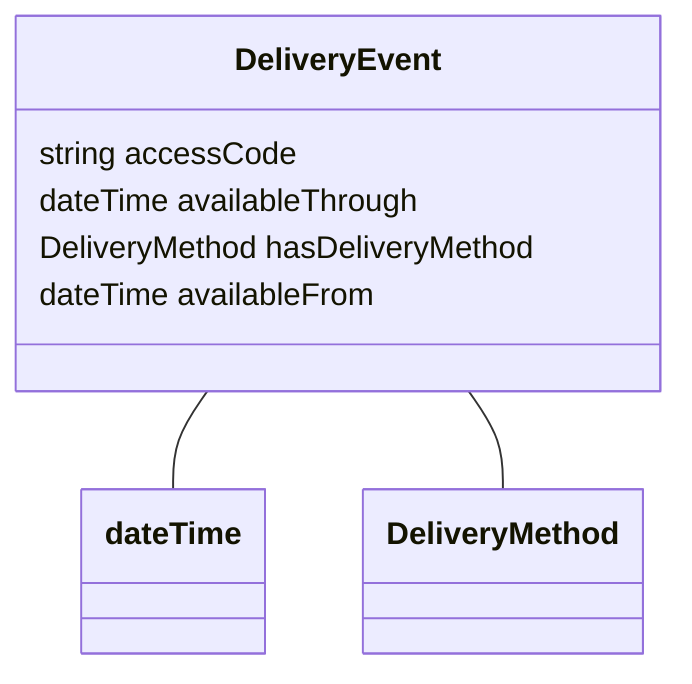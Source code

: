 classDiagram
  DeliveryEvent -- dateTime
  DeliveryEvent -- DeliveryMethod


class DeliveryEvent {

  string accessCode
  dateTime availableThrough
  DeliveryMethod hasDeliveryMethod
  dateTime availableFrom

 }